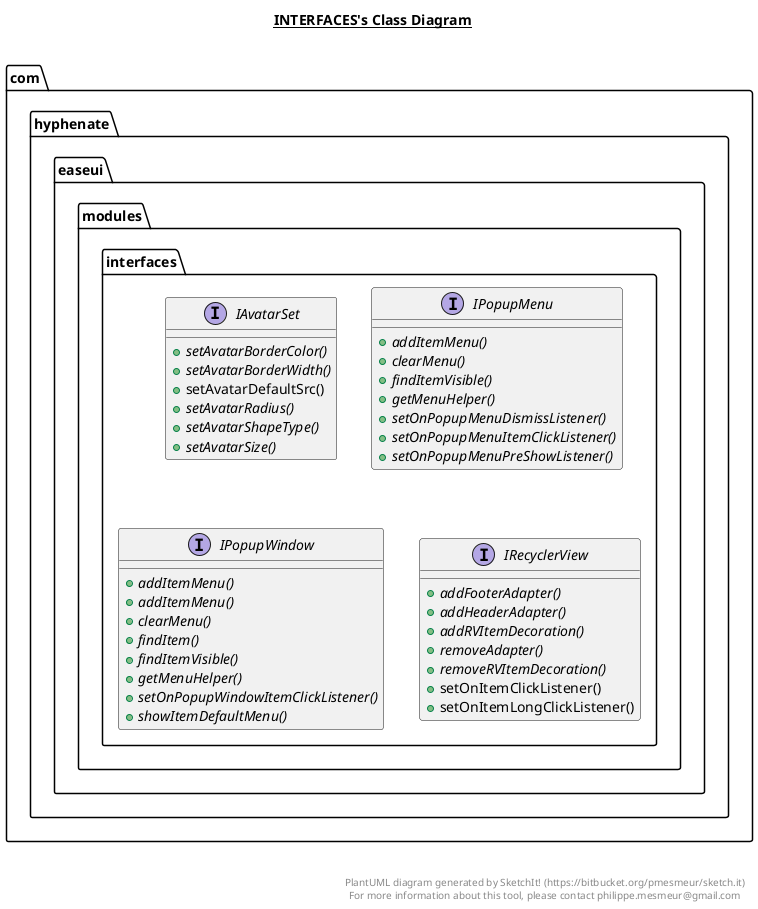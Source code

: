 @startuml

title __INTERFACES's Class Diagram__\n

  namespace com.hyphenate.easeui {
    namespace modules {
      namespace interfaces {
        interface com.hyphenate.easeui.modules.interfaces.IAvatarSet {
            {abstract} + setAvatarBorderColor()
            {abstract} + setAvatarBorderWidth()
            + setAvatarDefaultSrc()
            {abstract} + setAvatarRadius()
            {abstract} + setAvatarShapeType()
            {abstract} + setAvatarSize()
        }
      }
    }
  }
  

  namespace com.hyphenate.easeui {
    namespace modules {
      namespace interfaces {
        interface com.hyphenate.easeui.modules.interfaces.IPopupMenu {
            {abstract} + addItemMenu()
            {abstract} + clearMenu()
            {abstract} + findItemVisible()
            {abstract} + getMenuHelper()
            {abstract} + setOnPopupMenuDismissListener()
            {abstract} + setOnPopupMenuItemClickListener()
            {abstract} + setOnPopupMenuPreShowListener()
        }
      }
    }
  }
  

  namespace com.hyphenate.easeui {
    namespace modules {
      namespace interfaces {
        interface com.hyphenate.easeui.modules.interfaces.IPopupWindow {
            {abstract} + addItemMenu()
            {abstract} + addItemMenu()
            {abstract} + clearMenu()
            {abstract} + findItem()
            {abstract} + findItemVisible()
            {abstract} + getMenuHelper()
            {abstract} + setOnPopupWindowItemClickListener()
            {abstract} + showItemDefaultMenu()
        }
      }
    }
  }
  

  namespace com.hyphenate.easeui {
    namespace modules {
      namespace interfaces {
        interface com.hyphenate.easeui.modules.interfaces.IRecyclerView {
            {abstract} + addFooterAdapter()
            {abstract} + addHeaderAdapter()
            {abstract} + addRVItemDecoration()
            {abstract} + removeAdapter()
            {abstract} + removeRVItemDecoration()
            + setOnItemClickListener()
            + setOnItemLongClickListener()
        }
      }
    }
  }
  



right footer


PlantUML diagram generated by SketchIt! (https://bitbucket.org/pmesmeur/sketch.it)
For more information about this tool, please contact philippe.mesmeur@gmail.com
endfooter

@enduml
